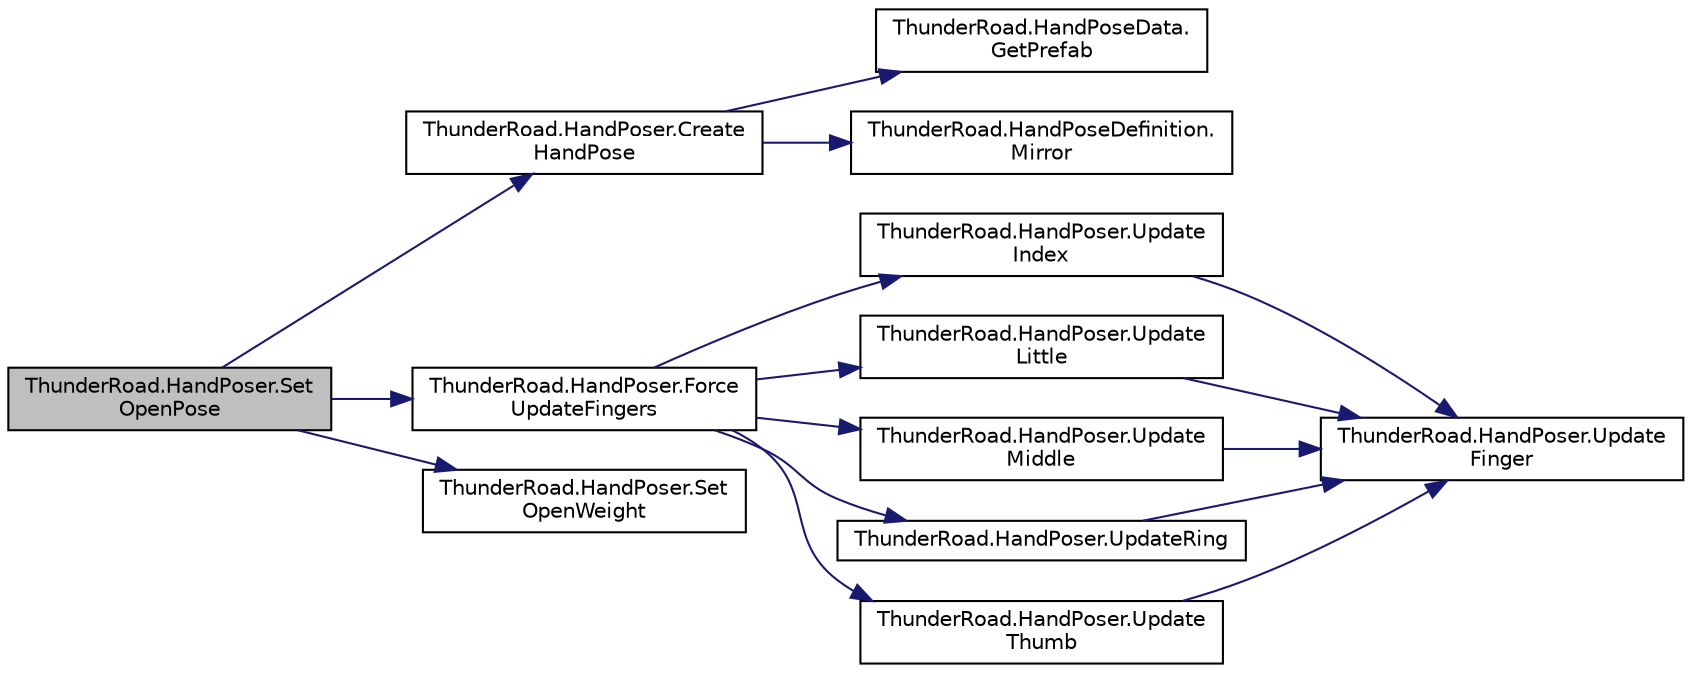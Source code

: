 digraph "ThunderRoad.HandPoser.SetOpenPose"
{
 // LATEX_PDF_SIZE
  edge [fontname="Helvetica",fontsize="10",labelfontname="Helvetica",labelfontsize="10"];
  node [fontname="Helvetica",fontsize="10",shape=record];
  rankdir="LR";
  Node1 [label="ThunderRoad.HandPoser.Set\lOpenPose",height=0.2,width=0.4,color="black", fillcolor="grey75", style="filled", fontcolor="black",tooltip="Sets the open pose."];
  Node1 -> Node2 [color="midnightblue",fontsize="10",style="solid",fontname="Helvetica"];
  Node2 [label="ThunderRoad.HandPoser.Create\lHandPose",height=0.2,width=0.4,color="black", fillcolor="white", style="filled",URL="$class_thunder_road_1_1_hand_poser.html#a14f49279567da792b5921424a61c58b6",tooltip="Creates the hand pose."];
  Node2 -> Node3 [color="midnightblue",fontsize="10",style="solid",fontname="Helvetica"];
  Node3 [label="ThunderRoad.HandPoseData.\lGetPrefab",height=0.2,width=0.4,color="black", fillcolor="white", style="filled",URL="$class_thunder_road_1_1_hand_pose_data.html#abc729a187023dda39d7ce16ce353b208",tooltip="Gets the prefab."];
  Node2 -> Node4 [color="midnightblue",fontsize="10",style="solid",fontname="Helvetica"];
  Node4 [label="ThunderRoad.HandPoseDefinition.\lMirror",height=0.2,width=0.4,color="black", fillcolor="white", style="filled",URL="$class_thunder_road_1_1_hand_pose_definition.html#ad661a007f970698fdb28d5178e7ef376",tooltip="Mirrors this instance."];
  Node1 -> Node5 [color="midnightblue",fontsize="10",style="solid",fontname="Helvetica"];
  Node5 [label="ThunderRoad.HandPoser.Force\lUpdateFingers",height=0.2,width=0.4,color="black", fillcolor="white", style="filled",URL="$class_thunder_road_1_1_hand_poser.html#a0c1086136b39823b4fcd770426e12a2b",tooltip="Forces the update fingers."];
  Node5 -> Node6 [color="midnightblue",fontsize="10",style="solid",fontname="Helvetica"];
  Node6 [label="ThunderRoad.HandPoser.Update\lIndex",height=0.2,width=0.4,color="black", fillcolor="white", style="filled",URL="$class_thunder_road_1_1_hand_poser.html#a1c46fe2c374f39ca03c40cdd52f884bf",tooltip="Updates the index."];
  Node6 -> Node7 [color="midnightblue",fontsize="10",style="solid",fontname="Helvetica"];
  Node7 [label="ThunderRoad.HandPoser.Update\lFinger",height=0.2,width=0.4,color="black", fillcolor="white", style="filled",URL="$class_thunder_road_1_1_hand_poser.html#a167c434f2e10e98e6e8996186264c368",tooltip="Updates the finger."];
  Node5 -> Node8 [color="midnightblue",fontsize="10",style="solid",fontname="Helvetica"];
  Node8 [label="ThunderRoad.HandPoser.Update\lLittle",height=0.2,width=0.4,color="black", fillcolor="white", style="filled",URL="$class_thunder_road_1_1_hand_poser.html#a2690650b40e884af96a63070a51973ae",tooltip="Updates the little."];
  Node8 -> Node7 [color="midnightblue",fontsize="10",style="solid",fontname="Helvetica"];
  Node5 -> Node9 [color="midnightblue",fontsize="10",style="solid",fontname="Helvetica"];
  Node9 [label="ThunderRoad.HandPoser.Update\lMiddle",height=0.2,width=0.4,color="black", fillcolor="white", style="filled",URL="$class_thunder_road_1_1_hand_poser.html#a6ecc0af9c82f15b869ed0b5ecaf1f1a9",tooltip="Updates the middle."];
  Node9 -> Node7 [color="midnightblue",fontsize="10",style="solid",fontname="Helvetica"];
  Node5 -> Node10 [color="midnightblue",fontsize="10",style="solid",fontname="Helvetica"];
  Node10 [label="ThunderRoad.HandPoser.UpdateRing",height=0.2,width=0.4,color="black", fillcolor="white", style="filled",URL="$class_thunder_road_1_1_hand_poser.html#a3bf91a9985ef4b218088a4e0f671a5b8",tooltip="Updates the ring."];
  Node10 -> Node7 [color="midnightblue",fontsize="10",style="solid",fontname="Helvetica"];
  Node5 -> Node11 [color="midnightblue",fontsize="10",style="solid",fontname="Helvetica"];
  Node11 [label="ThunderRoad.HandPoser.Update\lThumb",height=0.2,width=0.4,color="black", fillcolor="white", style="filled",URL="$class_thunder_road_1_1_hand_poser.html#a40b99c1d62a458f51c1dfb283ce50a18",tooltip="Updates the thumb."];
  Node11 -> Node7 [color="midnightblue",fontsize="10",style="solid",fontname="Helvetica"];
  Node1 -> Node12 [color="midnightblue",fontsize="10",style="solid",fontname="Helvetica"];
  Node12 [label="ThunderRoad.HandPoser.Set\lOpenWeight",height=0.2,width=0.4,color="black", fillcolor="white", style="filled",URL="$class_thunder_road_1_1_hand_poser.html#ab8c2d514e77308627ec5af639158dbb8",tooltip="Sets the open weight."];
}
